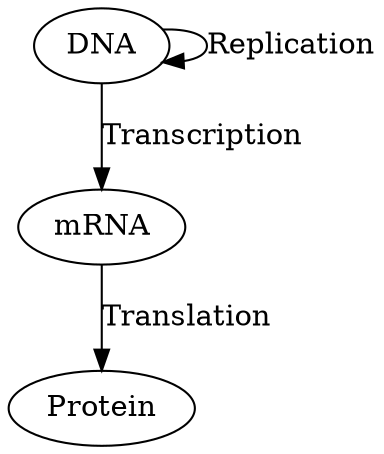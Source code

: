 digraph DogmaOfMolecularBiology
{
  DNA   -> DNA      [label="Replication"]
  DNA   -> mRNA     [label="Transcription"]
  mRNA  -> Protein  [label="Translation"]
}
